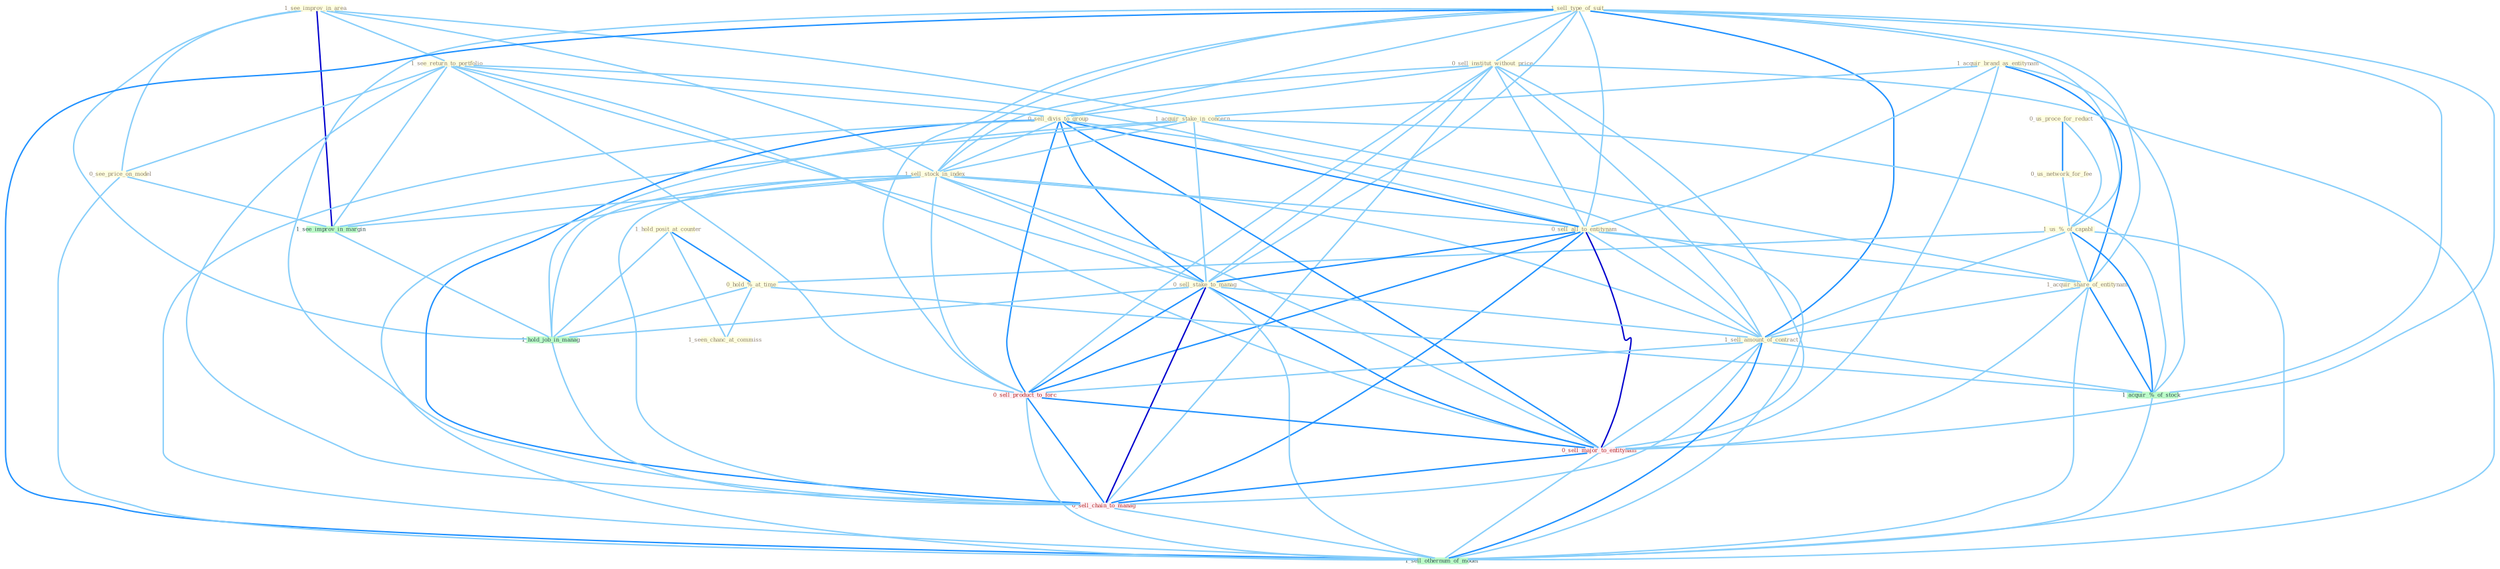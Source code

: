 Graph G{ 
    node
    [shape=polygon,style=filled,width=.5,height=.06,color="#BDFCC9",fixedsize=true,fontsize=4,
    fontcolor="#2f4f4f"];
    {node
    [color="#ffffe0", fontcolor="#8b7d6b"] "0_us_proce_for_reduct " "1_see_improv_in_area " "0_us_network_for_fee " "1_see_return_to_portfolio " "1_sell_type_of_suit " "1_acquir_brand_as_entitynam " "0_sell_institut_without_price " "1_us_%_of_capabl " "0_sell_divis_to_group " "1_hold_posit_at_counter " "1_acquir_stake_in_concern " "1_sell_stock_in_index " "0_sell_all_to_entitynam " "0_sell_stake_to_manag " "0_hold_%_at_time " "0_see_price_on_model " "1_acquir_share_of_entitynam " "1_seen_chanc_at_commiss " "1_sell_amount_of_contract "}
{node [color="#fff0f5", fontcolor="#b22222"] "0_sell_product_to_forc " "0_sell_major_to_entitynam " "0_sell_chain_to_manag "}
edge [color="#B0E2FF"];

	"0_us_proce_for_reduct " -- "0_us_network_for_fee " [w="2", color="#1e90ff" , len=0.8];
	"0_us_proce_for_reduct " -- "1_us_%_of_capabl " [w="1", color="#87cefa" ];
	"1_see_improv_in_area " -- "1_see_return_to_portfolio " [w="1", color="#87cefa" ];
	"1_see_improv_in_area " -- "1_acquir_stake_in_concern " [w="1", color="#87cefa" ];
	"1_see_improv_in_area " -- "1_sell_stock_in_index " [w="1", color="#87cefa" ];
	"1_see_improv_in_area " -- "0_see_price_on_model " [w="1", color="#87cefa" ];
	"1_see_improv_in_area " -- "1_see_improv_in_margin " [w="3", color="#0000cd" , len=0.6];
	"1_see_improv_in_area " -- "1_hold_job_in_manag " [w="1", color="#87cefa" ];
	"0_us_network_for_fee " -- "1_us_%_of_capabl " [w="1", color="#87cefa" ];
	"1_see_return_to_portfolio " -- "0_sell_divis_to_group " [w="1", color="#87cefa" ];
	"1_see_return_to_portfolio " -- "0_sell_all_to_entitynam " [w="1", color="#87cefa" ];
	"1_see_return_to_portfolio " -- "0_sell_stake_to_manag " [w="1", color="#87cefa" ];
	"1_see_return_to_portfolio " -- "0_see_price_on_model " [w="1", color="#87cefa" ];
	"1_see_return_to_portfolio " -- "1_see_improv_in_margin " [w="1", color="#87cefa" ];
	"1_see_return_to_portfolio " -- "0_sell_product_to_forc " [w="1", color="#87cefa" ];
	"1_see_return_to_portfolio " -- "0_sell_major_to_entitynam " [w="1", color="#87cefa" ];
	"1_see_return_to_portfolio " -- "0_sell_chain_to_manag " [w="1", color="#87cefa" ];
	"1_sell_type_of_suit " -- "0_sell_institut_without_price " [w="1", color="#87cefa" ];
	"1_sell_type_of_suit " -- "1_us_%_of_capabl " [w="1", color="#87cefa" ];
	"1_sell_type_of_suit " -- "0_sell_divis_to_group " [w="1", color="#87cefa" ];
	"1_sell_type_of_suit " -- "1_sell_stock_in_index " [w="1", color="#87cefa" ];
	"1_sell_type_of_suit " -- "0_sell_all_to_entitynam " [w="1", color="#87cefa" ];
	"1_sell_type_of_suit " -- "0_sell_stake_to_manag " [w="1", color="#87cefa" ];
	"1_sell_type_of_suit " -- "1_acquir_share_of_entitynam " [w="1", color="#87cefa" ];
	"1_sell_type_of_suit " -- "1_sell_amount_of_contract " [w="2", color="#1e90ff" , len=0.8];
	"1_sell_type_of_suit " -- "1_acquir_%_of_stock " [w="1", color="#87cefa" ];
	"1_sell_type_of_suit " -- "0_sell_product_to_forc " [w="1", color="#87cefa" ];
	"1_sell_type_of_suit " -- "0_sell_major_to_entitynam " [w="1", color="#87cefa" ];
	"1_sell_type_of_suit " -- "0_sell_chain_to_manag " [w="1", color="#87cefa" ];
	"1_sell_type_of_suit " -- "1_sell_othernum_of_model " [w="2", color="#1e90ff" , len=0.8];
	"1_acquir_brand_as_entitynam " -- "1_acquir_stake_in_concern " [w="1", color="#87cefa" ];
	"1_acquir_brand_as_entitynam " -- "0_sell_all_to_entitynam " [w="1", color="#87cefa" ];
	"1_acquir_brand_as_entitynam " -- "1_acquir_share_of_entitynam " [w="2", color="#1e90ff" , len=0.8];
	"1_acquir_brand_as_entitynam " -- "1_acquir_%_of_stock " [w="1", color="#87cefa" ];
	"1_acquir_brand_as_entitynam " -- "0_sell_major_to_entitynam " [w="1", color="#87cefa" ];
	"0_sell_institut_without_price " -- "0_sell_divis_to_group " [w="1", color="#87cefa" ];
	"0_sell_institut_without_price " -- "1_sell_stock_in_index " [w="1", color="#87cefa" ];
	"0_sell_institut_without_price " -- "0_sell_all_to_entitynam " [w="1", color="#87cefa" ];
	"0_sell_institut_without_price " -- "0_sell_stake_to_manag " [w="1", color="#87cefa" ];
	"0_sell_institut_without_price " -- "1_sell_amount_of_contract " [w="1", color="#87cefa" ];
	"0_sell_institut_without_price " -- "0_sell_product_to_forc " [w="1", color="#87cefa" ];
	"0_sell_institut_without_price " -- "0_sell_major_to_entitynam " [w="1", color="#87cefa" ];
	"0_sell_institut_without_price " -- "0_sell_chain_to_manag " [w="1", color="#87cefa" ];
	"0_sell_institut_without_price " -- "1_sell_othernum_of_model " [w="1", color="#87cefa" ];
	"1_us_%_of_capabl " -- "0_hold_%_at_time " [w="1", color="#87cefa" ];
	"1_us_%_of_capabl " -- "1_acquir_share_of_entitynam " [w="1", color="#87cefa" ];
	"1_us_%_of_capabl " -- "1_sell_amount_of_contract " [w="1", color="#87cefa" ];
	"1_us_%_of_capabl " -- "1_acquir_%_of_stock " [w="2", color="#1e90ff" , len=0.8];
	"1_us_%_of_capabl " -- "1_sell_othernum_of_model " [w="1", color="#87cefa" ];
	"0_sell_divis_to_group " -- "1_sell_stock_in_index " [w="1", color="#87cefa" ];
	"0_sell_divis_to_group " -- "0_sell_all_to_entitynam " [w="2", color="#1e90ff" , len=0.8];
	"0_sell_divis_to_group " -- "0_sell_stake_to_manag " [w="2", color="#1e90ff" , len=0.8];
	"0_sell_divis_to_group " -- "1_sell_amount_of_contract " [w="1", color="#87cefa" ];
	"0_sell_divis_to_group " -- "0_sell_product_to_forc " [w="2", color="#1e90ff" , len=0.8];
	"0_sell_divis_to_group " -- "0_sell_major_to_entitynam " [w="2", color="#1e90ff" , len=0.8];
	"0_sell_divis_to_group " -- "0_sell_chain_to_manag " [w="2", color="#1e90ff" , len=0.8];
	"0_sell_divis_to_group " -- "1_sell_othernum_of_model " [w="1", color="#87cefa" ];
	"1_hold_posit_at_counter " -- "0_hold_%_at_time " [w="2", color="#1e90ff" , len=0.8];
	"1_hold_posit_at_counter " -- "1_seen_chanc_at_commiss " [w="1", color="#87cefa" ];
	"1_hold_posit_at_counter " -- "1_hold_job_in_manag " [w="1", color="#87cefa" ];
	"1_acquir_stake_in_concern " -- "1_sell_stock_in_index " [w="1", color="#87cefa" ];
	"1_acquir_stake_in_concern " -- "0_sell_stake_to_manag " [w="1", color="#87cefa" ];
	"1_acquir_stake_in_concern " -- "1_acquir_share_of_entitynam " [w="1", color="#87cefa" ];
	"1_acquir_stake_in_concern " -- "1_see_improv_in_margin " [w="1", color="#87cefa" ];
	"1_acquir_stake_in_concern " -- "1_acquir_%_of_stock " [w="1", color="#87cefa" ];
	"1_acquir_stake_in_concern " -- "1_hold_job_in_manag " [w="1", color="#87cefa" ];
	"1_sell_stock_in_index " -- "0_sell_all_to_entitynam " [w="1", color="#87cefa" ];
	"1_sell_stock_in_index " -- "0_sell_stake_to_manag " [w="1", color="#87cefa" ];
	"1_sell_stock_in_index " -- "1_sell_amount_of_contract " [w="1", color="#87cefa" ];
	"1_sell_stock_in_index " -- "1_see_improv_in_margin " [w="1", color="#87cefa" ];
	"1_sell_stock_in_index " -- "1_hold_job_in_manag " [w="1", color="#87cefa" ];
	"1_sell_stock_in_index " -- "0_sell_product_to_forc " [w="1", color="#87cefa" ];
	"1_sell_stock_in_index " -- "0_sell_major_to_entitynam " [w="1", color="#87cefa" ];
	"1_sell_stock_in_index " -- "0_sell_chain_to_manag " [w="1", color="#87cefa" ];
	"1_sell_stock_in_index " -- "1_sell_othernum_of_model " [w="1", color="#87cefa" ];
	"0_sell_all_to_entitynam " -- "0_sell_stake_to_manag " [w="2", color="#1e90ff" , len=0.8];
	"0_sell_all_to_entitynam " -- "1_acquir_share_of_entitynam " [w="1", color="#87cefa" ];
	"0_sell_all_to_entitynam " -- "1_sell_amount_of_contract " [w="1", color="#87cefa" ];
	"0_sell_all_to_entitynam " -- "0_sell_product_to_forc " [w="2", color="#1e90ff" , len=0.8];
	"0_sell_all_to_entitynam " -- "0_sell_major_to_entitynam " [w="3", color="#0000cd" , len=0.6];
	"0_sell_all_to_entitynam " -- "0_sell_chain_to_manag " [w="2", color="#1e90ff" , len=0.8];
	"0_sell_all_to_entitynam " -- "1_sell_othernum_of_model " [w="1", color="#87cefa" ];
	"0_sell_stake_to_manag " -- "1_sell_amount_of_contract " [w="1", color="#87cefa" ];
	"0_sell_stake_to_manag " -- "1_hold_job_in_manag " [w="1", color="#87cefa" ];
	"0_sell_stake_to_manag " -- "0_sell_product_to_forc " [w="2", color="#1e90ff" , len=0.8];
	"0_sell_stake_to_manag " -- "0_sell_major_to_entitynam " [w="2", color="#1e90ff" , len=0.8];
	"0_sell_stake_to_manag " -- "0_sell_chain_to_manag " [w="3", color="#0000cd" , len=0.6];
	"0_sell_stake_to_manag " -- "1_sell_othernum_of_model " [w="1", color="#87cefa" ];
	"0_hold_%_at_time " -- "1_seen_chanc_at_commiss " [w="1", color="#87cefa" ];
	"0_hold_%_at_time " -- "1_acquir_%_of_stock " [w="1", color="#87cefa" ];
	"0_hold_%_at_time " -- "1_hold_job_in_manag " [w="1", color="#87cefa" ];
	"0_see_price_on_model " -- "1_see_improv_in_margin " [w="1", color="#87cefa" ];
	"0_see_price_on_model " -- "1_sell_othernum_of_model " [w="1", color="#87cefa" ];
	"1_acquir_share_of_entitynam " -- "1_sell_amount_of_contract " [w="1", color="#87cefa" ];
	"1_acquir_share_of_entitynam " -- "1_acquir_%_of_stock " [w="2", color="#1e90ff" , len=0.8];
	"1_acquir_share_of_entitynam " -- "0_sell_major_to_entitynam " [w="1", color="#87cefa" ];
	"1_acquir_share_of_entitynam " -- "1_sell_othernum_of_model " [w="1", color="#87cefa" ];
	"1_sell_amount_of_contract " -- "1_acquir_%_of_stock " [w="1", color="#87cefa" ];
	"1_sell_amount_of_contract " -- "0_sell_product_to_forc " [w="1", color="#87cefa" ];
	"1_sell_amount_of_contract " -- "0_sell_major_to_entitynam " [w="1", color="#87cefa" ];
	"1_sell_amount_of_contract " -- "0_sell_chain_to_manag " [w="1", color="#87cefa" ];
	"1_sell_amount_of_contract " -- "1_sell_othernum_of_model " [w="2", color="#1e90ff" , len=0.8];
	"1_see_improv_in_margin " -- "1_hold_job_in_manag " [w="1", color="#87cefa" ];
	"1_acquir_%_of_stock " -- "1_sell_othernum_of_model " [w="1", color="#87cefa" ];
	"1_hold_job_in_manag " -- "0_sell_chain_to_manag " [w="1", color="#87cefa" ];
	"0_sell_product_to_forc " -- "0_sell_major_to_entitynam " [w="2", color="#1e90ff" , len=0.8];
	"0_sell_product_to_forc " -- "0_sell_chain_to_manag " [w="2", color="#1e90ff" , len=0.8];
	"0_sell_product_to_forc " -- "1_sell_othernum_of_model " [w="1", color="#87cefa" ];
	"0_sell_major_to_entitynam " -- "0_sell_chain_to_manag " [w="2", color="#1e90ff" , len=0.8];
	"0_sell_major_to_entitynam " -- "1_sell_othernum_of_model " [w="1", color="#87cefa" ];
	"0_sell_chain_to_manag " -- "1_sell_othernum_of_model " [w="1", color="#87cefa" ];
}